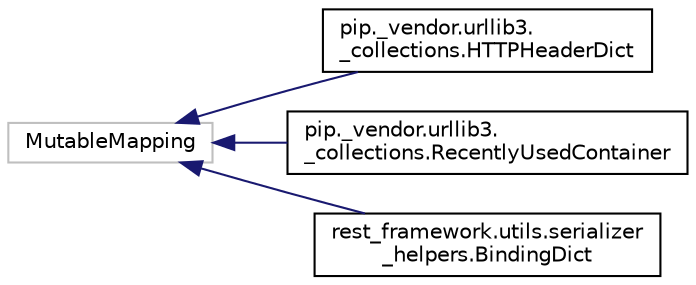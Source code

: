 digraph "Graphical Class Hierarchy"
{
 // LATEX_PDF_SIZE
  edge [fontname="Helvetica",fontsize="10",labelfontname="Helvetica",labelfontsize="10"];
  node [fontname="Helvetica",fontsize="10",shape=record];
  rankdir="LR";
  Node3845 [label="MutableMapping",height=0.2,width=0.4,color="grey75", fillcolor="white", style="filled",tooltip=" "];
  Node3845 -> Node0 [dir="back",color="midnightblue",fontsize="10",style="solid",fontname="Helvetica"];
  Node0 [label="pip._vendor.urllib3.\l_collections.HTTPHeaderDict",height=0.2,width=0.4,color="black", fillcolor="white", style="filled",URL="$classpip_1_1__vendor_1_1urllib3_1_1__collections_1_1_h_t_t_p_header_dict.html",tooltip=" "];
  Node3845 -> Node3847 [dir="back",color="midnightblue",fontsize="10",style="solid",fontname="Helvetica"];
  Node3847 [label="pip._vendor.urllib3.\l_collections.RecentlyUsedContainer",height=0.2,width=0.4,color="black", fillcolor="white", style="filled",URL="$classpip_1_1__vendor_1_1urllib3_1_1__collections_1_1_recently_used_container.html",tooltip=" "];
  Node3845 -> Node3848 [dir="back",color="midnightblue",fontsize="10",style="solid",fontname="Helvetica"];
  Node3848 [label="rest_framework.utils.serializer\l_helpers.BindingDict",height=0.2,width=0.4,color="black", fillcolor="white", style="filled",URL="$classrest__framework_1_1utils_1_1serializer__helpers_1_1_binding_dict.html",tooltip=" "];
}
